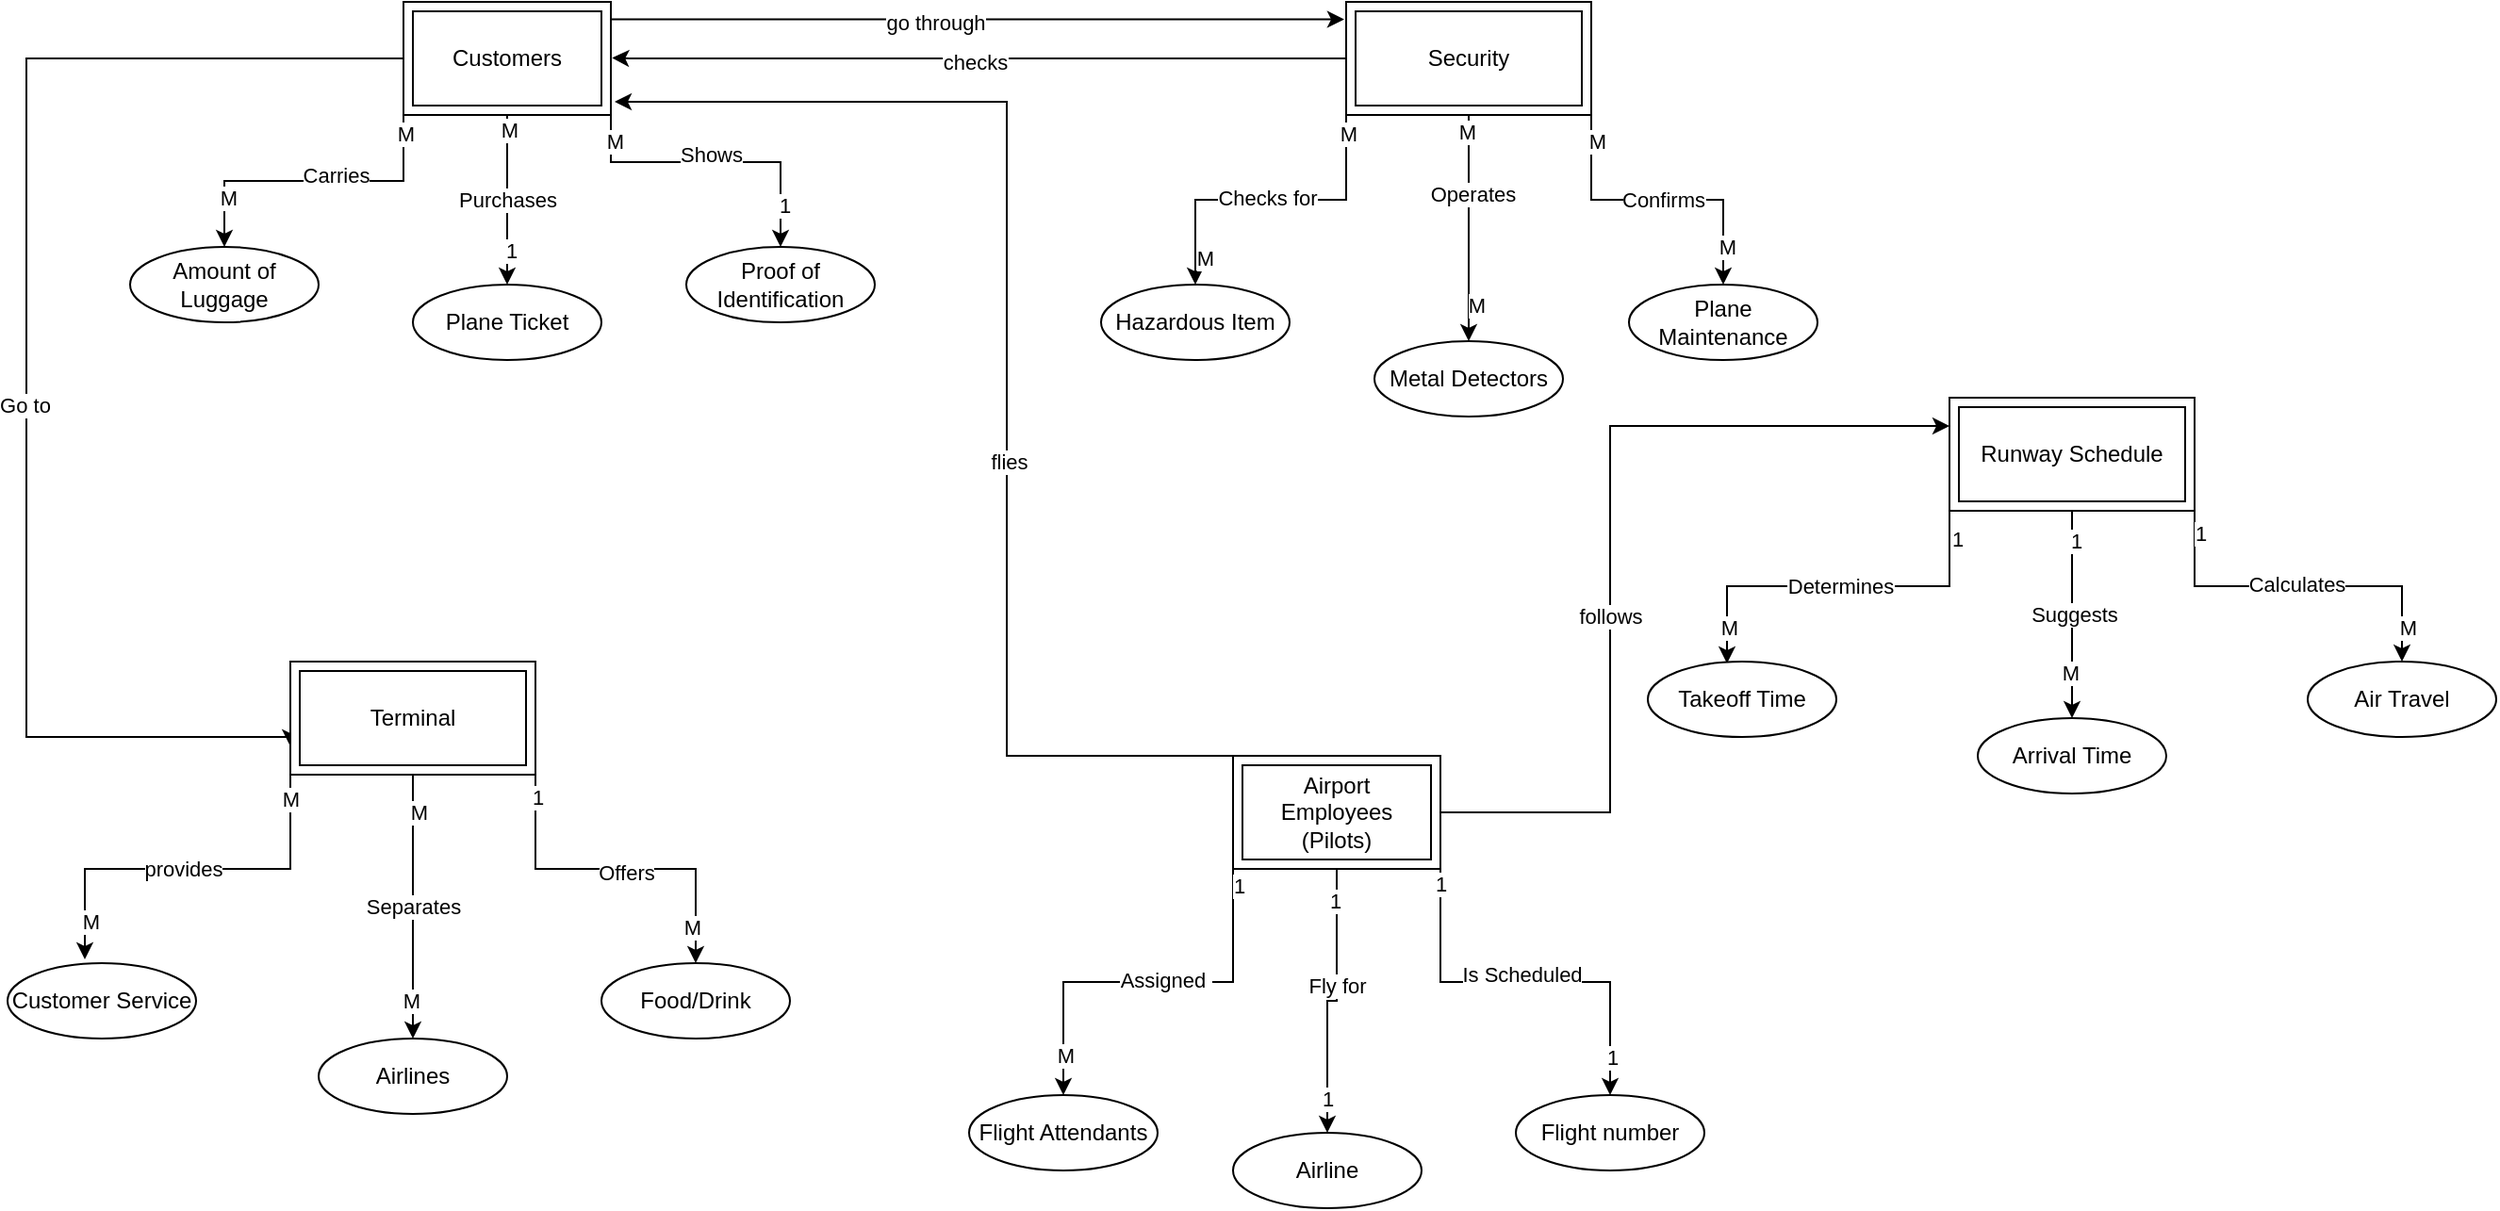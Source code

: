 <mxfile version="13.6.6" type="github"><diagram id="R2lEEEUBdFMjLlhIrx00" name="Page-1"><mxGraphModel dx="1796" dy="662" grid="1" gridSize="10" guides="1" tooltips="1" connect="1" arrows="1" fold="1" page="1" pageScale="1" pageWidth="850" pageHeight="1100" math="0" shadow="0" extFonts="Permanent Marker^https://fonts.googleapis.com/css?family=Permanent+Marker"><root><mxCell id="0"/><mxCell id="1" parent="0"/><mxCell id="Uo8VZSs9SRz2lc3alkGt-5" value="Purchases" style="edgeStyle=orthogonalEdgeStyle;rounded=0;orthogonalLoop=1;jettySize=auto;html=1;entryX=0.5;entryY=0;entryDx=0;entryDy=0;" edge="1" parent="1" source="Uo8VZSs9SRz2lc3alkGt-1" target="Uo8VZSs9SRz2lc3alkGt-3"><mxGeometry relative="1" as="geometry"><mxPoint x="95" y="110" as="targetPoint"/><Array as="points"><mxPoint x="95" y="120"/></Array></mxGeometry></mxCell><mxCell id="Uo8VZSs9SRz2lc3alkGt-80" value="M" style="edgeLabel;html=1;align=center;verticalAlign=middle;resizable=0;points=[];" vertex="1" connectable="0" parent="Uo8VZSs9SRz2lc3alkGt-5"><mxGeometry x="0.333" y="52" relative="1" as="geometry"><mxPoint x="-51" y="-52" as="offset"/></mxGeometry></mxCell><mxCell id="Uo8VZSs9SRz2lc3alkGt-81" value="1" style="edgeLabel;html=1;align=center;verticalAlign=middle;resizable=0;points=[];" vertex="1" connectable="0" parent="Uo8VZSs9SRz2lc3alkGt-5"><mxGeometry x="0.6" y="2" relative="1" as="geometry"><mxPoint as="offset"/></mxGeometry></mxCell><mxCell id="Uo8VZSs9SRz2lc3alkGt-6" style="edgeStyle=orthogonalEdgeStyle;rounded=0;orthogonalLoop=1;jettySize=auto;html=1;exitX=1;exitY=1;exitDx=0;exitDy=0;" edge="1" parent="1" source="Uo8VZSs9SRz2lc3alkGt-1"><mxGeometry relative="1" as="geometry"><mxPoint x="240" y="130" as="targetPoint"/><Array as="points"><mxPoint x="150" y="85"/><mxPoint x="240" y="85"/></Array></mxGeometry></mxCell><mxCell id="Uo8VZSs9SRz2lc3alkGt-9" value="Shows" style="edgeLabel;html=1;align=center;verticalAlign=middle;resizable=0;points=[];" vertex="1" connectable="0" parent="Uo8VZSs9SRz2lc3alkGt-6"><mxGeometry x="-0.109" y="4" relative="1" as="geometry"><mxPoint x="6" as="offset"/></mxGeometry></mxCell><mxCell id="Uo8VZSs9SRz2lc3alkGt-82" value="M" style="edgeLabel;html=1;align=center;verticalAlign=middle;resizable=0;points=[];" vertex="1" connectable="0" parent="Uo8VZSs9SRz2lc3alkGt-6"><mxGeometry x="-0.825" y="2" relative="1" as="geometry"><mxPoint as="offset"/></mxGeometry></mxCell><mxCell id="Uo8VZSs9SRz2lc3alkGt-83" value="1" style="edgeLabel;html=1;align=center;verticalAlign=middle;resizable=0;points=[];" vertex="1" connectable="0" parent="Uo8VZSs9SRz2lc3alkGt-6"><mxGeometry x="0.725" y="2" relative="1" as="geometry"><mxPoint as="offset"/></mxGeometry></mxCell><mxCell id="Uo8VZSs9SRz2lc3alkGt-7" style="edgeStyle=orthogonalEdgeStyle;rounded=0;orthogonalLoop=1;jettySize=auto;html=1;exitX=0;exitY=1;exitDx=0;exitDy=0;entryX=0.5;entryY=0;entryDx=0;entryDy=0;" edge="1" parent="1" source="Uo8VZSs9SRz2lc3alkGt-1" target="Uo8VZSs9SRz2lc3alkGt-2"><mxGeometry relative="1" as="geometry"><mxPoint x="-30" y="110" as="targetPoint"/></mxGeometry></mxCell><mxCell id="Uo8VZSs9SRz2lc3alkGt-8" value="Carries" style="edgeLabel;html=1;align=center;verticalAlign=middle;resizable=0;points=[];" vertex="1" connectable="0" parent="Uo8VZSs9SRz2lc3alkGt-7"><mxGeometry x="-0.267" y="-3" relative="1" as="geometry"><mxPoint x="-11" as="offset"/></mxGeometry></mxCell><mxCell id="Uo8VZSs9SRz2lc3alkGt-77" value="M" style="edgeLabel;html=1;align=center;verticalAlign=middle;resizable=0;points=[];" vertex="1" connectable="0" parent="Uo8VZSs9SRz2lc3alkGt-7"><mxGeometry x="-0.883" y="1" relative="1" as="geometry"><mxPoint as="offset"/></mxGeometry></mxCell><mxCell id="Uo8VZSs9SRz2lc3alkGt-78" value="M" style="edgeLabel;html=1;align=center;verticalAlign=middle;resizable=0;points=[];" vertex="1" connectable="0" parent="Uo8VZSs9SRz2lc3alkGt-7"><mxGeometry x="0.683" y="2" relative="1" as="geometry"><mxPoint as="offset"/></mxGeometry></mxCell><mxCell id="Uo8VZSs9SRz2lc3alkGt-109" style="edgeStyle=orthogonalEdgeStyle;rounded=0;orthogonalLoop=1;jettySize=auto;html=1;exitX=0;exitY=0.5;exitDx=0;exitDy=0;entryX=0;entryY=0.75;entryDx=0;entryDy=0;" edge="1" parent="1" source="Uo8VZSs9SRz2lc3alkGt-1" target="Uo8VZSs9SRz2lc3alkGt-48"><mxGeometry relative="1" as="geometry"><mxPoint x="-30" y="390" as="targetPoint"/><Array as="points"><mxPoint x="-160" y="30"/><mxPoint x="-160" y="390"/><mxPoint x="-20" y="390"/></Array></mxGeometry></mxCell><mxCell id="Uo8VZSs9SRz2lc3alkGt-110" value="Go to" style="edgeLabel;html=1;align=center;verticalAlign=middle;resizable=0;points=[];" vertex="1" connectable="0" parent="Uo8VZSs9SRz2lc3alkGt-109"><mxGeometry x="0.09" y="-1" relative="1" as="geometry"><mxPoint as="offset"/></mxGeometry></mxCell><mxCell id="Uo8VZSs9SRz2lc3alkGt-112" style="edgeStyle=orthogonalEdgeStyle;rounded=0;orthogonalLoop=1;jettySize=auto;html=1;exitX=1;exitY=0.5;exitDx=0;exitDy=0;entryX=-0.008;entryY=0.155;entryDx=0;entryDy=0;entryPerimeter=0;" edge="1" parent="1" source="Uo8VZSs9SRz2lc3alkGt-1" target="Uo8VZSs9SRz2lc3alkGt-32"><mxGeometry relative="1" as="geometry"><mxPoint x="530" y="10" as="targetPoint"/><Array as="points"><mxPoint x="150" y="9"/></Array></mxGeometry></mxCell><mxCell id="Uo8VZSs9SRz2lc3alkGt-116" value="go through" style="edgeLabel;html=1;align=center;verticalAlign=middle;resizable=0;points=[];" vertex="1" connectable="0" parent="Uo8VZSs9SRz2lc3alkGt-112"><mxGeometry x="-0.061" y="-1" relative="1" as="geometry"><mxPoint as="offset"/></mxGeometry></mxCell><mxCell id="Uo8VZSs9SRz2lc3alkGt-1" value="Customers" style="shape=ext;margin=3;double=1;whiteSpace=wrap;html=1;align=center;" vertex="1" parent="1"><mxGeometry x="40" width="110" height="60" as="geometry"/></mxCell><mxCell id="Uo8VZSs9SRz2lc3alkGt-2" value="Amount of Luggage" style="ellipse;whiteSpace=wrap;html=1;align=center;" vertex="1" parent="1"><mxGeometry x="-105" y="130" width="100" height="40" as="geometry"/></mxCell><mxCell id="Uo8VZSs9SRz2lc3alkGt-3" value="Plane Ticket" style="ellipse;whiteSpace=wrap;html=1;align=center;" vertex="1" parent="1"><mxGeometry x="45" y="150" width="100" height="40" as="geometry"/></mxCell><mxCell id="Uo8VZSs9SRz2lc3alkGt-4" value="Proof of Identification" style="ellipse;whiteSpace=wrap;html=1;align=center;" vertex="1" parent="1"><mxGeometry x="190" y="130" width="100" height="40" as="geometry"/></mxCell><mxCell id="Uo8VZSs9SRz2lc3alkGt-17" style="edgeStyle=orthogonalEdgeStyle;rounded=0;orthogonalLoop=1;jettySize=auto;html=1;entryX=0.5;entryY=0;entryDx=0;entryDy=0;" edge="1" parent="1" source="Uo8VZSs9SRz2lc3alkGt-10" target="Uo8VZSs9SRz2lc3alkGt-12"><mxGeometry relative="1" as="geometry"><mxPoint x="535" y="520" as="targetPoint"/></mxGeometry></mxCell><mxCell id="Uo8VZSs9SRz2lc3alkGt-23" value="Fly for" style="edgeLabel;html=1;align=center;verticalAlign=middle;resizable=0;points=[];" vertex="1" connectable="0" parent="Uo8VZSs9SRz2lc3alkGt-17"><mxGeometry x="-0.15" relative="1" as="geometry"><mxPoint as="offset"/></mxGeometry></mxCell><mxCell id="Uo8VZSs9SRz2lc3alkGt-105" value="1" style="edgeLabel;html=1;align=center;verticalAlign=middle;resizable=0;points=[];" vertex="1" connectable="0" parent="Uo8VZSs9SRz2lc3alkGt-17"><mxGeometry x="-0.024" y="-53" relative="1" as="geometry"><mxPoint as="offset"/></mxGeometry></mxCell><mxCell id="Uo8VZSs9SRz2lc3alkGt-106" value="1" style="edgeLabel;html=1;align=center;verticalAlign=middle;resizable=0;points=[];" vertex="1" connectable="0" parent="Uo8VZSs9SRz2lc3alkGt-17"><mxGeometry x="0.744" relative="1" as="geometry"><mxPoint as="offset"/></mxGeometry></mxCell><mxCell id="Uo8VZSs9SRz2lc3alkGt-20" style="edgeStyle=orthogonalEdgeStyle;rounded=0;orthogonalLoop=1;jettySize=auto;html=1;exitX=0;exitY=1;exitDx=0;exitDy=0;" edge="1" parent="1" source="Uo8VZSs9SRz2lc3alkGt-10" target="Uo8VZSs9SRz2lc3alkGt-11"><mxGeometry relative="1" as="geometry"><mxPoint x="400" y="526" as="targetPoint"/></mxGeometry></mxCell><mxCell id="Uo8VZSs9SRz2lc3alkGt-22" value="Assigned&amp;nbsp;" style="edgeLabel;html=1;align=center;verticalAlign=middle;resizable=0;points=[];" vertex="1" connectable="0" parent="Uo8VZSs9SRz2lc3alkGt-20"><mxGeometry x="-0.116" y="-1" relative="1" as="geometry"><mxPoint x="-3" as="offset"/></mxGeometry></mxCell><mxCell id="Uo8VZSs9SRz2lc3alkGt-103" value="1" style="edgeLabel;html=1;align=center;verticalAlign=middle;resizable=0;points=[];" vertex="1" connectable="0" parent="Uo8VZSs9SRz2lc3alkGt-20"><mxGeometry x="-0.916" y="3" relative="1" as="geometry"><mxPoint as="offset"/></mxGeometry></mxCell><mxCell id="Uo8VZSs9SRz2lc3alkGt-104" value="M" style="edgeLabel;html=1;align=center;verticalAlign=middle;resizable=0;points=[];" vertex="1" connectable="0" parent="Uo8VZSs9SRz2lc3alkGt-20"><mxGeometry x="0.8" y="1" relative="1" as="geometry"><mxPoint as="offset"/></mxGeometry></mxCell><mxCell id="Uo8VZSs9SRz2lc3alkGt-75" style="edgeStyle=orthogonalEdgeStyle;rounded=0;orthogonalLoop=1;jettySize=auto;html=1;exitX=1;exitY=1;exitDx=0;exitDy=0;entryX=0.5;entryY=0;entryDx=0;entryDy=0;" edge="1" parent="1" source="Uo8VZSs9SRz2lc3alkGt-10" target="Uo8VZSs9SRz2lc3alkGt-13"><mxGeometry relative="1" as="geometry"><mxPoint x="665" y="520" as="targetPoint"/></mxGeometry></mxCell><mxCell id="Uo8VZSs9SRz2lc3alkGt-76" value="Is Scheduled" style="edgeLabel;html=1;align=center;verticalAlign=middle;resizable=0;points=[];" vertex="1" connectable="0" parent="Uo8VZSs9SRz2lc3alkGt-75"><mxGeometry x="-0.026" y="4" relative="1" as="geometry"><mxPoint as="offset"/></mxGeometry></mxCell><mxCell id="Uo8VZSs9SRz2lc3alkGt-107" value="1" style="edgeLabel;html=1;align=center;verticalAlign=middle;resizable=0;points=[];" vertex="1" connectable="0" parent="Uo8VZSs9SRz2lc3alkGt-75"><mxGeometry x="-0.926" relative="1" as="geometry"><mxPoint as="offset"/></mxGeometry></mxCell><mxCell id="Uo8VZSs9SRz2lc3alkGt-108" value="1" style="edgeLabel;html=1;align=center;verticalAlign=middle;resizable=0;points=[];" vertex="1" connectable="0" parent="Uo8VZSs9SRz2lc3alkGt-75"><mxGeometry x="0.81" y="1" relative="1" as="geometry"><mxPoint as="offset"/></mxGeometry></mxCell><mxCell id="Uo8VZSs9SRz2lc3alkGt-120" style="edgeStyle=orthogonalEdgeStyle;rounded=0;orthogonalLoop=1;jettySize=auto;html=1;exitX=0.5;exitY=0;exitDx=0;exitDy=0;" edge="1" parent="1" source="Uo8VZSs9SRz2lc3alkGt-10"><mxGeometry relative="1" as="geometry"><mxPoint x="152" y="53" as="targetPoint"/><Array as="points"><mxPoint x="360" y="400"/><mxPoint x="360" y="53"/></Array></mxGeometry></mxCell><mxCell id="Uo8VZSs9SRz2lc3alkGt-121" value="flies" style="edgeLabel;html=1;align=center;verticalAlign=middle;resizable=0;points=[];" vertex="1" connectable="0" parent="Uo8VZSs9SRz2lc3alkGt-120"><mxGeometry x="-0.093" y="-1" relative="1" as="geometry"><mxPoint as="offset"/></mxGeometry></mxCell><mxCell id="Uo8VZSs9SRz2lc3alkGt-123" style="edgeStyle=orthogonalEdgeStyle;rounded=0;orthogonalLoop=1;jettySize=auto;html=1;exitX=1;exitY=0.5;exitDx=0;exitDy=0;entryX=0;entryY=0.25;entryDx=0;entryDy=0;" edge="1" parent="1" source="Uo8VZSs9SRz2lc3alkGt-10" target="Uo8VZSs9SRz2lc3alkGt-41"><mxGeometry relative="1" as="geometry"><mxPoint x="620" y="250" as="targetPoint"/><Array as="points"><mxPoint x="680" y="430"/><mxPoint x="680" y="225"/></Array></mxGeometry></mxCell><mxCell id="Uo8VZSs9SRz2lc3alkGt-124" value="follows" style="edgeLabel;html=1;align=center;verticalAlign=middle;resizable=0;points=[];" vertex="1" connectable="0" parent="Uo8VZSs9SRz2lc3alkGt-123"><mxGeometry x="-0.183" relative="1" as="geometry"><mxPoint as="offset"/></mxGeometry></mxCell><mxCell id="Uo8VZSs9SRz2lc3alkGt-10" value="Airport Employees (Pilots)" style="shape=ext;margin=3;double=1;whiteSpace=wrap;html=1;align=center;" vertex="1" parent="1"><mxGeometry x="480" y="400" width="110" height="60" as="geometry"/></mxCell><mxCell id="Uo8VZSs9SRz2lc3alkGt-11" value="Flight Attendants" style="ellipse;whiteSpace=wrap;html=1;align=center;" vertex="1" parent="1"><mxGeometry x="340" y="580" width="100" height="40" as="geometry"/></mxCell><mxCell id="Uo8VZSs9SRz2lc3alkGt-12" value="Airline" style="ellipse;whiteSpace=wrap;html=1;align=center;" vertex="1" parent="1"><mxGeometry x="480" y="600" width="100" height="40" as="geometry"/></mxCell><mxCell id="Uo8VZSs9SRz2lc3alkGt-13" value="Flight number" style="ellipse;whiteSpace=wrap;html=1;align=center;" vertex="1" parent="1"><mxGeometry x="630" y="580" width="100" height="40" as="geometry"/></mxCell><mxCell id="Uo8VZSs9SRz2lc3alkGt-28" value="Hazardous Item" style="ellipse;whiteSpace=wrap;html=1;align=center;" vertex="1" parent="1"><mxGeometry x="410" y="150" width="100" height="40" as="geometry"/></mxCell><mxCell id="Uo8VZSs9SRz2lc3alkGt-29" value="Metal Detectors" style="ellipse;whiteSpace=wrap;html=1;align=center;" vertex="1" parent="1"><mxGeometry x="555" y="180" width="100" height="40" as="geometry"/></mxCell><mxCell id="Uo8VZSs9SRz2lc3alkGt-30" value="Plane Maintenance" style="ellipse;whiteSpace=wrap;html=1;align=center;" vertex="1" parent="1"><mxGeometry x="690" y="150" width="100" height="40" as="geometry"/></mxCell><mxCell id="Uo8VZSs9SRz2lc3alkGt-33" style="edgeStyle=orthogonalEdgeStyle;rounded=0;orthogonalLoop=1;jettySize=auto;html=1;entryX=0.5;entryY=0;entryDx=0;entryDy=0;" edge="1" parent="1" source="Uo8VZSs9SRz2lc3alkGt-32" target="Uo8VZSs9SRz2lc3alkGt-29"><mxGeometry relative="1" as="geometry"><mxPoint x="605" y="100" as="targetPoint"/></mxGeometry></mxCell><mxCell id="Uo8VZSs9SRz2lc3alkGt-64" value="Operates" style="edgeLabel;html=1;align=center;verticalAlign=middle;resizable=0;points=[];" vertex="1" connectable="0" parent="Uo8VZSs9SRz2lc3alkGt-33"><mxGeometry x="-0.3" y="2" relative="1" as="geometry"><mxPoint as="offset"/></mxGeometry></mxCell><mxCell id="Uo8VZSs9SRz2lc3alkGt-86" value="M" style="edgeLabel;html=1;align=center;verticalAlign=middle;resizable=0;points=[];" vertex="1" connectable="0" parent="Uo8VZSs9SRz2lc3alkGt-33"><mxGeometry x="-0.85" y="-1" relative="1" as="geometry"><mxPoint as="offset"/></mxGeometry></mxCell><mxCell id="Uo8VZSs9SRz2lc3alkGt-87" value="M" style="edgeLabel;html=1;align=center;verticalAlign=middle;resizable=0;points=[];" vertex="1" connectable="0" parent="Uo8VZSs9SRz2lc3alkGt-33"><mxGeometry x="0.683" y="4" relative="1" as="geometry"><mxPoint as="offset"/></mxGeometry></mxCell><mxCell id="Uo8VZSs9SRz2lc3alkGt-34" style="edgeStyle=orthogonalEdgeStyle;rounded=0;orthogonalLoop=1;jettySize=auto;html=1;exitX=0;exitY=1;exitDx=0;exitDy=0;entryX=0.5;entryY=0;entryDx=0;entryDy=0;" edge="1" parent="1" source="Uo8VZSs9SRz2lc3alkGt-32" target="Uo8VZSs9SRz2lc3alkGt-28"><mxGeometry relative="1" as="geometry"><mxPoint x="475" y="100" as="targetPoint"/></mxGeometry></mxCell><mxCell id="Uo8VZSs9SRz2lc3alkGt-36" value="Checks for" style="edgeLabel;html=1;align=center;verticalAlign=middle;resizable=0;points=[];" vertex="1" connectable="0" parent="Uo8VZSs9SRz2lc3alkGt-34"><mxGeometry x="0.029" y="-1" relative="1" as="geometry"><mxPoint as="offset"/></mxGeometry></mxCell><mxCell id="Uo8VZSs9SRz2lc3alkGt-84" value="M" style="edgeLabel;html=1;align=center;verticalAlign=middle;resizable=0;points=[];" vertex="1" connectable="0" parent="Uo8VZSs9SRz2lc3alkGt-34"><mxGeometry x="-0.882" y="1" relative="1" as="geometry"><mxPoint as="offset"/></mxGeometry></mxCell><mxCell id="Uo8VZSs9SRz2lc3alkGt-85" value="M" style="edgeLabel;html=1;align=center;verticalAlign=middle;resizable=0;points=[];" vertex="1" connectable="0" parent="Uo8VZSs9SRz2lc3alkGt-34"><mxGeometry x="0.835" y="5" relative="1" as="geometry"><mxPoint as="offset"/></mxGeometry></mxCell><mxCell id="Uo8VZSs9SRz2lc3alkGt-35" style="edgeStyle=orthogonalEdgeStyle;rounded=0;orthogonalLoop=1;jettySize=auto;html=1;exitX=1;exitY=1;exitDx=0;exitDy=0;entryX=0.5;entryY=0;entryDx=0;entryDy=0;" edge="1" parent="1" source="Uo8VZSs9SRz2lc3alkGt-32" target="Uo8VZSs9SRz2lc3alkGt-30"><mxGeometry relative="1" as="geometry"><mxPoint x="735" y="100" as="targetPoint"/></mxGeometry></mxCell><mxCell id="Uo8VZSs9SRz2lc3alkGt-37" value="Confirms" style="edgeLabel;html=1;align=center;verticalAlign=middle;resizable=0;points=[];" vertex="1" connectable="0" parent="Uo8VZSs9SRz2lc3alkGt-35"><mxGeometry x="0.029" relative="1" as="geometry"><mxPoint as="offset"/></mxGeometry></mxCell><mxCell id="Uo8VZSs9SRz2lc3alkGt-88" value="M" style="edgeLabel;html=1;align=center;verticalAlign=middle;resizable=0;points=[];" vertex="1" connectable="0" parent="Uo8VZSs9SRz2lc3alkGt-35"><mxGeometry x="-0.825" y="3" relative="1" as="geometry"><mxPoint as="offset"/></mxGeometry></mxCell><mxCell id="Uo8VZSs9SRz2lc3alkGt-89" value="M" style="edgeLabel;html=1;align=center;verticalAlign=middle;resizable=0;points=[];" vertex="1" connectable="0" parent="Uo8VZSs9SRz2lc3alkGt-35"><mxGeometry x="0.75" y="2" relative="1" as="geometry"><mxPoint as="offset"/></mxGeometry></mxCell><mxCell id="Uo8VZSs9SRz2lc3alkGt-117" style="edgeStyle=orthogonalEdgeStyle;rounded=0;orthogonalLoop=1;jettySize=auto;html=1;exitX=0;exitY=0.75;exitDx=0;exitDy=0;entryX=1.006;entryY=0.495;entryDx=0;entryDy=0;entryPerimeter=0;" edge="1" parent="1" source="Uo8VZSs9SRz2lc3alkGt-32" target="Uo8VZSs9SRz2lc3alkGt-1"><mxGeometry relative="1" as="geometry"><mxPoint x="150" y="20" as="targetPoint"/><Array as="points"><mxPoint x="540" y="30"/><mxPoint x="160" y="30"/><mxPoint x="160" y="30"/></Array></mxGeometry></mxCell><mxCell id="Uo8VZSs9SRz2lc3alkGt-118" value="checks" style="edgeLabel;html=1;align=center;verticalAlign=middle;resizable=0;points=[];" vertex="1" connectable="0" parent="Uo8VZSs9SRz2lc3alkGt-117"><mxGeometry x="0.051" y="2" relative="1" as="geometry"><mxPoint as="offset"/></mxGeometry></mxCell><mxCell id="Uo8VZSs9SRz2lc3alkGt-32" value="Security" style="shape=ext;margin=3;double=1;whiteSpace=wrap;html=1;align=center;" vertex="1" parent="1"><mxGeometry x="540" width="130" height="60" as="geometry"/></mxCell><mxCell id="Uo8VZSs9SRz2lc3alkGt-45" style="edgeStyle=orthogonalEdgeStyle;rounded=0;orthogonalLoop=1;jettySize=auto;html=1;entryX=0.5;entryY=0;entryDx=0;entryDy=0;" edge="1" parent="1" source="Uo8VZSs9SRz2lc3alkGt-41" target="Uo8VZSs9SRz2lc3alkGt-55"><mxGeometry relative="1" as="geometry"><mxPoint x="925" y="310" as="targetPoint"/></mxGeometry></mxCell><mxCell id="Uo8VZSs9SRz2lc3alkGt-58" value="Suggests" style="edgeLabel;html=1;align=center;verticalAlign=middle;resizable=0;points=[];" vertex="1" connectable="0" parent="Uo8VZSs9SRz2lc3alkGt-45"><mxGeometry y="1" relative="1" as="geometry"><mxPoint as="offset"/></mxGeometry></mxCell><mxCell id="Uo8VZSs9SRz2lc3alkGt-92" value="1" style="edgeLabel;html=1;align=center;verticalAlign=middle;resizable=0;points=[];" vertex="1" connectable="0" parent="Uo8VZSs9SRz2lc3alkGt-45"><mxGeometry x="-0.709" y="2" relative="1" as="geometry"><mxPoint as="offset"/></mxGeometry></mxCell><mxCell id="Uo8VZSs9SRz2lc3alkGt-93" value="M" style="edgeLabel;html=1;align=center;verticalAlign=middle;resizable=0;points=[];" vertex="1" connectable="0" parent="Uo8VZSs9SRz2lc3alkGt-45"><mxGeometry x="0.564" y="-1" relative="1" as="geometry"><mxPoint as="offset"/></mxGeometry></mxCell><mxCell id="Uo8VZSs9SRz2lc3alkGt-46" style="edgeStyle=orthogonalEdgeStyle;rounded=0;orthogonalLoop=1;jettySize=auto;html=1;exitX=0;exitY=1;exitDx=0;exitDy=0;entryX=0.42;entryY=0.025;entryDx=0;entryDy=0;entryPerimeter=0;" edge="1" parent="1" source="Uo8VZSs9SRz2lc3alkGt-41" target="Uo8VZSs9SRz2lc3alkGt-42"><mxGeometry relative="1" as="geometry"><mxPoint x="795" y="310" as="targetPoint"/></mxGeometry></mxCell><mxCell id="Uo8VZSs9SRz2lc3alkGt-57" value="Determines" style="edgeLabel;html=1;align=center;verticalAlign=middle;resizable=0;points=[];" vertex="1" connectable="0" parent="Uo8VZSs9SRz2lc3alkGt-46"><mxGeometry x="-0.086" relative="1" as="geometry"><mxPoint x="-7" as="offset"/></mxGeometry></mxCell><mxCell id="Uo8VZSs9SRz2lc3alkGt-90" value="1" style="edgeLabel;html=1;align=center;verticalAlign=middle;resizable=0;points=[];" vertex="1" connectable="0" parent="Uo8VZSs9SRz2lc3alkGt-46"><mxGeometry x="-0.849" y="4" relative="1" as="geometry"><mxPoint as="offset"/></mxGeometry></mxCell><mxCell id="Uo8VZSs9SRz2lc3alkGt-91" value="M" style="edgeLabel;html=1;align=center;verticalAlign=middle;resizable=0;points=[];" vertex="1" connectable="0" parent="Uo8VZSs9SRz2lc3alkGt-46"><mxGeometry x="0.809" y="1" relative="1" as="geometry"><mxPoint as="offset"/></mxGeometry></mxCell><mxCell id="Uo8VZSs9SRz2lc3alkGt-47" style="edgeStyle=orthogonalEdgeStyle;rounded=0;orthogonalLoop=1;jettySize=auto;html=1;exitX=1;exitY=1;exitDx=0;exitDy=0;entryX=0.5;entryY=0;entryDx=0;entryDy=0;" edge="1" parent="1" source="Uo8VZSs9SRz2lc3alkGt-41" target="Uo8VZSs9SRz2lc3alkGt-56"><mxGeometry relative="1" as="geometry"><mxPoint x="1055" y="310" as="targetPoint"/></mxGeometry></mxCell><mxCell id="Uo8VZSs9SRz2lc3alkGt-59" value="Calculates" style="edgeLabel;html=1;align=center;verticalAlign=middle;resizable=0;points=[];" vertex="1" connectable="0" parent="Uo8VZSs9SRz2lc3alkGt-47"><mxGeometry x="-0.086" y="1" relative="1" as="geometry"><mxPoint x="7" as="offset"/></mxGeometry></mxCell><mxCell id="Uo8VZSs9SRz2lc3alkGt-94" value="1" style="edgeLabel;html=1;align=center;verticalAlign=middle;resizable=0;points=[];" vertex="1" connectable="0" parent="Uo8VZSs9SRz2lc3alkGt-47"><mxGeometry x="-0.874" y="3" relative="1" as="geometry"><mxPoint as="offset"/></mxGeometry></mxCell><mxCell id="Uo8VZSs9SRz2lc3alkGt-95" value="M" style="edgeLabel;html=1;align=center;verticalAlign=middle;resizable=0;points=[];" vertex="1" connectable="0" parent="Uo8VZSs9SRz2lc3alkGt-47"><mxGeometry x="0.81" y="3" relative="1" as="geometry"><mxPoint as="offset"/></mxGeometry></mxCell><mxCell id="Uo8VZSs9SRz2lc3alkGt-41" value="Runway Schedule" style="shape=ext;margin=3;double=1;whiteSpace=wrap;html=1;align=center;" vertex="1" parent="1"><mxGeometry x="860" y="210" width="130" height="60" as="geometry"/></mxCell><mxCell id="Uo8VZSs9SRz2lc3alkGt-42" value="Takeoff Time" style="ellipse;whiteSpace=wrap;html=1;align=center;" vertex="1" parent="1"><mxGeometry x="700" y="350" width="100" height="40" as="geometry"/></mxCell><mxCell id="Uo8VZSs9SRz2lc3alkGt-52" value="Separates" style="edgeStyle=orthogonalEdgeStyle;rounded=0;orthogonalLoop=1;jettySize=auto;html=1;entryX=0.5;entryY=0;entryDx=0;entryDy=0;exitX=0.5;exitY=1;exitDx=0;exitDy=0;" edge="1" parent="1" source="Uo8VZSs9SRz2lc3alkGt-48" target="Uo8VZSs9SRz2lc3alkGt-50"><mxGeometry relative="1" as="geometry"><mxPoint x="45" y="450" as="targetPoint"/><mxPoint x="45" y="420" as="sourcePoint"/></mxGeometry></mxCell><mxCell id="Uo8VZSs9SRz2lc3alkGt-99" value="M" style="edgeLabel;html=1;align=center;verticalAlign=middle;resizable=0;points=[];" vertex="1" connectable="0" parent="Uo8VZSs9SRz2lc3alkGt-52"><mxGeometry x="0.714" y="-1" relative="1" as="geometry"><mxPoint as="offset"/></mxGeometry></mxCell><mxCell id="Uo8VZSs9SRz2lc3alkGt-100" value="M" style="edgeLabel;html=1;align=center;verticalAlign=middle;resizable=0;points=[];" vertex="1" connectable="0" parent="Uo8VZSs9SRz2lc3alkGt-52"><mxGeometry x="-0.443" y="3" relative="1" as="geometry"><mxPoint y="-19" as="offset"/></mxGeometry></mxCell><mxCell id="Uo8VZSs9SRz2lc3alkGt-53" style="edgeStyle=orthogonalEdgeStyle;rounded=0;orthogonalLoop=1;jettySize=auto;html=1;exitX=0;exitY=1;exitDx=0;exitDy=0;entryX=0.41;entryY=-0.05;entryDx=0;entryDy=0;entryPerimeter=0;" edge="1" parent="1" source="Uo8VZSs9SRz2lc3alkGt-48" target="Uo8VZSs9SRz2lc3alkGt-66"><mxGeometry relative="1" as="geometry"><mxPoint x="-80" y="450" as="targetPoint"/></mxGeometry></mxCell><mxCell id="Uo8VZSs9SRz2lc3alkGt-60" value="provides" style="edgeLabel;html=1;align=center;verticalAlign=middle;resizable=0;points=[];" vertex="1" connectable="0" parent="Uo8VZSs9SRz2lc3alkGt-53"><mxGeometry x="0.04" relative="1" as="geometry"><mxPoint as="offset"/></mxGeometry></mxCell><mxCell id="Uo8VZSs9SRz2lc3alkGt-96" value="M" style="edgeLabel;html=1;align=center;verticalAlign=middle;resizable=0;points=[];" vertex="1" connectable="0" parent="Uo8VZSs9SRz2lc3alkGt-53"><mxGeometry x="-0.874" relative="1" as="geometry"><mxPoint as="offset"/></mxGeometry></mxCell><mxCell id="Uo8VZSs9SRz2lc3alkGt-97" value="M" style="edgeLabel;html=1;align=center;verticalAlign=middle;resizable=0;points=[];" vertex="1" connectable="0" parent="Uo8VZSs9SRz2lc3alkGt-53"><mxGeometry x="0.807" y="3" relative="1" as="geometry"><mxPoint as="offset"/></mxGeometry></mxCell><mxCell id="Uo8VZSs9SRz2lc3alkGt-54" style="edgeStyle=orthogonalEdgeStyle;rounded=0;orthogonalLoop=1;jettySize=auto;html=1;exitX=1;exitY=1;exitDx=0;exitDy=0;" edge="1" parent="1" source="Uo8VZSs9SRz2lc3alkGt-48" target="Uo8VZSs9SRz2lc3alkGt-51"><mxGeometry relative="1" as="geometry"><mxPoint x="170" y="450" as="targetPoint"/></mxGeometry></mxCell><mxCell id="Uo8VZSs9SRz2lc3alkGt-67" value="Offers" style="edgeLabel;html=1;align=center;verticalAlign=middle;resizable=0;points=[];" vertex="1" connectable="0" parent="Uo8VZSs9SRz2lc3alkGt-54"><mxGeometry x="0.06" y="-2" relative="1" as="geometry"><mxPoint as="offset"/></mxGeometry></mxCell><mxCell id="Uo8VZSs9SRz2lc3alkGt-101" value="1" style="edgeLabel;html=1;align=center;verticalAlign=middle;resizable=0;points=[];" vertex="1" connectable="0" parent="Uo8VZSs9SRz2lc3alkGt-54"><mxGeometry x="-0.87" y="1" relative="1" as="geometry"><mxPoint as="offset"/></mxGeometry></mxCell><mxCell id="Uo8VZSs9SRz2lc3alkGt-102" value="M" style="edgeLabel;html=1;align=center;verticalAlign=middle;resizable=0;points=[];" vertex="1" connectable="0" parent="Uo8VZSs9SRz2lc3alkGt-54"><mxGeometry x="0.795" y="-2" relative="1" as="geometry"><mxPoint as="offset"/></mxGeometry></mxCell><mxCell id="Uo8VZSs9SRz2lc3alkGt-48" value="Terminal" style="shape=ext;margin=3;double=1;whiteSpace=wrap;html=1;align=center;" vertex="1" parent="1"><mxGeometry x="-20" y="350" width="130" height="60" as="geometry"/></mxCell><mxCell id="Uo8VZSs9SRz2lc3alkGt-50" value="Airlines" style="ellipse;whiteSpace=wrap;html=1;align=center;" vertex="1" parent="1"><mxGeometry x="-5" y="550" width="100" height="40" as="geometry"/></mxCell><mxCell id="Uo8VZSs9SRz2lc3alkGt-51" value="Food/Drink" style="ellipse;whiteSpace=wrap;html=1;align=center;" vertex="1" parent="1"><mxGeometry x="145" y="510" width="100" height="40" as="geometry"/></mxCell><mxCell id="Uo8VZSs9SRz2lc3alkGt-55" value="Arrival Time" style="ellipse;whiteSpace=wrap;html=1;align=center;" vertex="1" parent="1"><mxGeometry x="875" y="380" width="100" height="40" as="geometry"/></mxCell><mxCell id="Uo8VZSs9SRz2lc3alkGt-56" value="Air Travel" style="ellipse;whiteSpace=wrap;html=1;align=center;" vertex="1" parent="1"><mxGeometry x="1050" y="350" width="100" height="40" as="geometry"/></mxCell><mxCell id="Uo8VZSs9SRz2lc3alkGt-66" value="Customer Service" style="ellipse;whiteSpace=wrap;html=1;align=center;" vertex="1" parent="1"><mxGeometry x="-170" y="510" width="100" height="40" as="geometry"/></mxCell></root></mxGraphModel></diagram></mxfile>